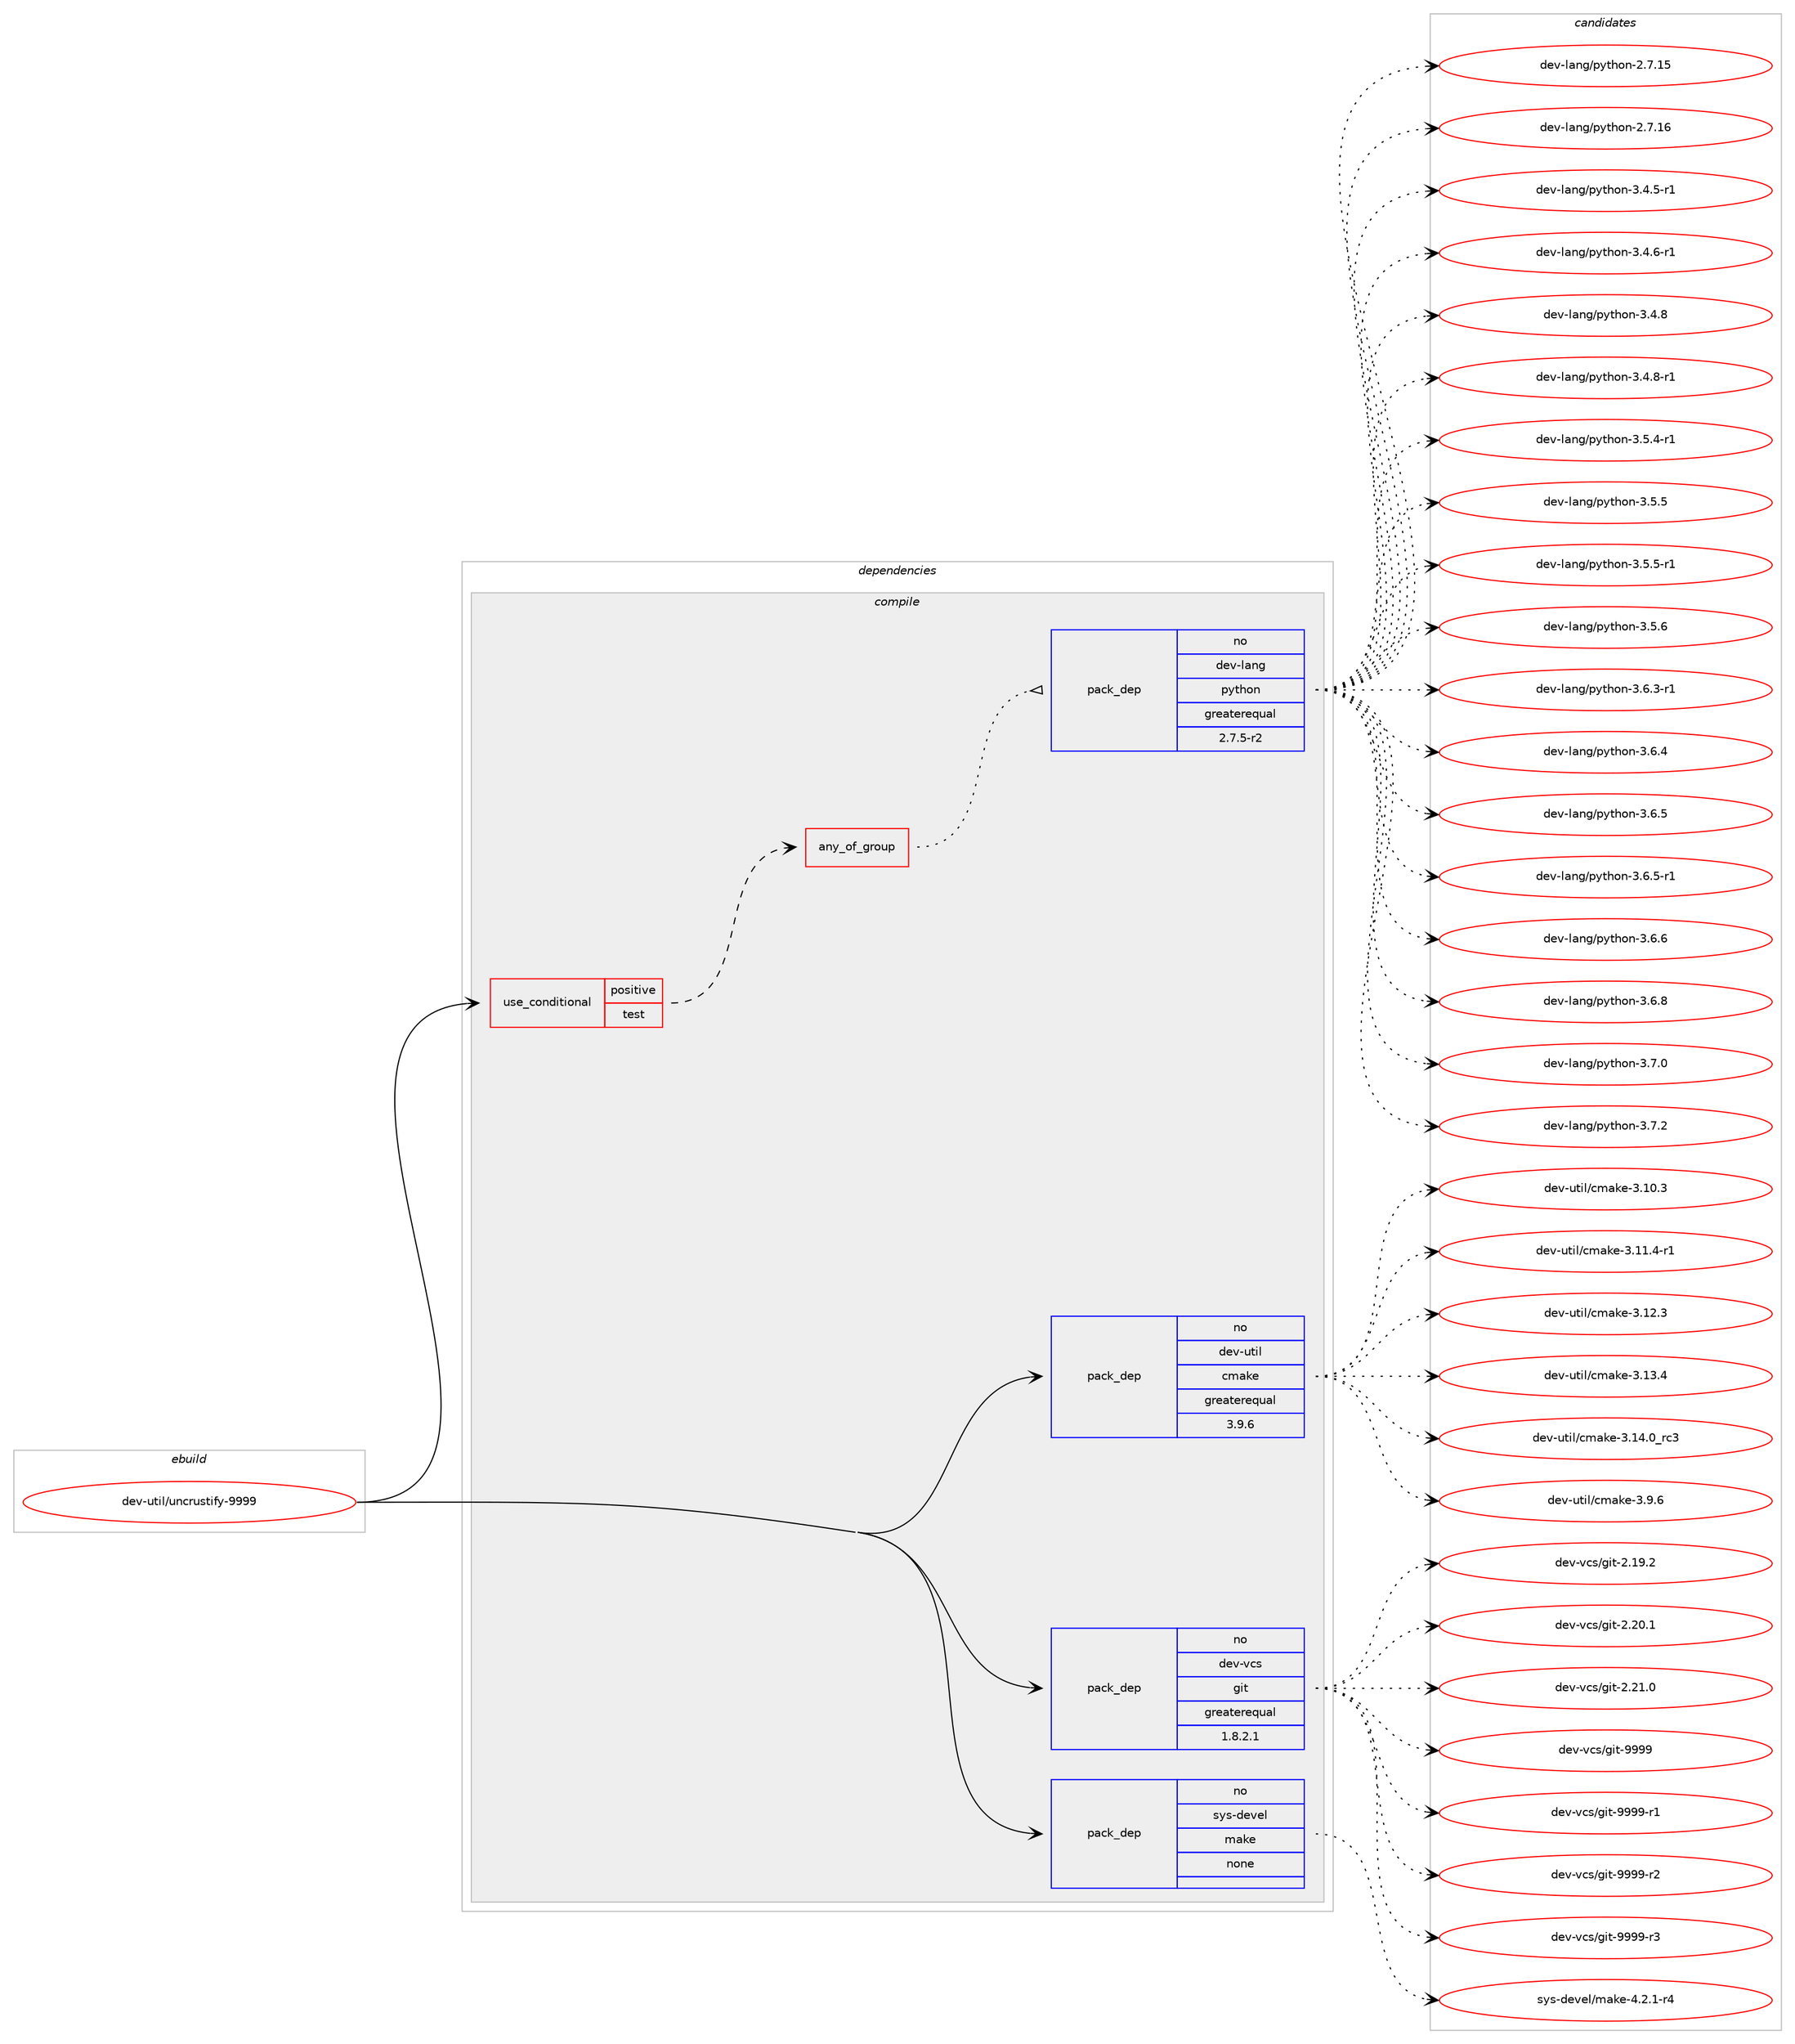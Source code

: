 digraph prolog {

# *************
# Graph options
# *************

newrank=true;
concentrate=true;
compound=true;
graph [rankdir=LR,fontname=Helvetica,fontsize=10,ranksep=1.5];#, ranksep=2.5, nodesep=0.2];
edge  [arrowhead=vee];
node  [fontname=Helvetica,fontsize=10];

# **********
# The ebuild
# **********

subgraph cluster_leftcol {
color=gray;
rank=same;
label=<<i>ebuild</i>>;
id [label="dev-util/uncrustify-9999", color=red, width=4, href="../dev-util/uncrustify-9999.svg"];
}

# ****************
# The dependencies
# ****************

subgraph cluster_midcol {
color=gray;
label=<<i>dependencies</i>>;
subgraph cluster_compile {
fillcolor="#eeeeee";
style=filled;
label=<<i>compile</i>>;
subgraph cond425204 {
dependency1549720 [label=<<TABLE BORDER="0" CELLBORDER="1" CELLSPACING="0" CELLPADDING="4"><TR><TD ROWSPAN="3" CELLPADDING="10">use_conditional</TD></TR><TR><TD>positive</TD></TR><TR><TD>test</TD></TR></TABLE>>, shape=none, color=red];
subgraph any23133 {
dependency1549721 [label=<<TABLE BORDER="0" CELLBORDER="1" CELLSPACING="0" CELLPADDING="4"><TR><TD CELLPADDING="10">any_of_group</TD></TR></TABLE>>, shape=none, color=red];subgraph pack1100790 {
dependency1549722 [label=<<TABLE BORDER="0" CELLBORDER="1" CELLSPACING="0" CELLPADDING="4" WIDTH="220"><TR><TD ROWSPAN="6" CELLPADDING="30">pack_dep</TD></TR><TR><TD WIDTH="110">no</TD></TR><TR><TD>dev-lang</TD></TR><TR><TD>python</TD></TR><TR><TD>greaterequal</TD></TR><TR><TD>2.7.5-r2</TD></TR></TABLE>>, shape=none, color=blue];
}
dependency1549721:e -> dependency1549722:w [weight=20,style="dotted",arrowhead="oinv"];
}
dependency1549720:e -> dependency1549721:w [weight=20,style="dashed",arrowhead="vee"];
}
id:e -> dependency1549720:w [weight=20,style="solid",arrowhead="vee"];
subgraph pack1100791 {
dependency1549723 [label=<<TABLE BORDER="0" CELLBORDER="1" CELLSPACING="0" CELLPADDING="4" WIDTH="220"><TR><TD ROWSPAN="6" CELLPADDING="30">pack_dep</TD></TR><TR><TD WIDTH="110">no</TD></TR><TR><TD>dev-util</TD></TR><TR><TD>cmake</TD></TR><TR><TD>greaterequal</TD></TR><TR><TD>3.9.6</TD></TR></TABLE>>, shape=none, color=blue];
}
id:e -> dependency1549723:w [weight=20,style="solid",arrowhead="vee"];
subgraph pack1100792 {
dependency1549724 [label=<<TABLE BORDER="0" CELLBORDER="1" CELLSPACING="0" CELLPADDING="4" WIDTH="220"><TR><TD ROWSPAN="6" CELLPADDING="30">pack_dep</TD></TR><TR><TD WIDTH="110">no</TD></TR><TR><TD>dev-vcs</TD></TR><TR><TD>git</TD></TR><TR><TD>greaterequal</TD></TR><TR><TD>1.8.2.1</TD></TR></TABLE>>, shape=none, color=blue];
}
id:e -> dependency1549724:w [weight=20,style="solid",arrowhead="vee"];
subgraph pack1100793 {
dependency1549725 [label=<<TABLE BORDER="0" CELLBORDER="1" CELLSPACING="0" CELLPADDING="4" WIDTH="220"><TR><TD ROWSPAN="6" CELLPADDING="30">pack_dep</TD></TR><TR><TD WIDTH="110">no</TD></TR><TR><TD>sys-devel</TD></TR><TR><TD>make</TD></TR><TR><TD>none</TD></TR><TR><TD></TD></TR></TABLE>>, shape=none, color=blue];
}
id:e -> dependency1549725:w [weight=20,style="solid",arrowhead="vee"];
}
subgraph cluster_compileandrun {
fillcolor="#eeeeee";
style=filled;
label=<<i>compile and run</i>>;
}
subgraph cluster_run {
fillcolor="#eeeeee";
style=filled;
label=<<i>run</i>>;
}
}

# **************
# The candidates
# **************

subgraph cluster_choices {
rank=same;
color=gray;
label=<<i>candidates</i>>;

subgraph choice1100790 {
color=black;
nodesep=1;
choice10010111845108971101034711212111610411111045504655464953 [label="dev-lang/python-2.7.15", color=red, width=4,href="../dev-lang/python-2.7.15.svg"];
choice10010111845108971101034711212111610411111045504655464954 [label="dev-lang/python-2.7.16", color=red, width=4,href="../dev-lang/python-2.7.16.svg"];
choice1001011184510897110103471121211161041111104551465246534511449 [label="dev-lang/python-3.4.5-r1", color=red, width=4,href="../dev-lang/python-3.4.5-r1.svg"];
choice1001011184510897110103471121211161041111104551465246544511449 [label="dev-lang/python-3.4.6-r1", color=red, width=4,href="../dev-lang/python-3.4.6-r1.svg"];
choice100101118451089711010347112121116104111110455146524656 [label="dev-lang/python-3.4.8", color=red, width=4,href="../dev-lang/python-3.4.8.svg"];
choice1001011184510897110103471121211161041111104551465246564511449 [label="dev-lang/python-3.4.8-r1", color=red, width=4,href="../dev-lang/python-3.4.8-r1.svg"];
choice1001011184510897110103471121211161041111104551465346524511449 [label="dev-lang/python-3.5.4-r1", color=red, width=4,href="../dev-lang/python-3.5.4-r1.svg"];
choice100101118451089711010347112121116104111110455146534653 [label="dev-lang/python-3.5.5", color=red, width=4,href="../dev-lang/python-3.5.5.svg"];
choice1001011184510897110103471121211161041111104551465346534511449 [label="dev-lang/python-3.5.5-r1", color=red, width=4,href="../dev-lang/python-3.5.5-r1.svg"];
choice100101118451089711010347112121116104111110455146534654 [label="dev-lang/python-3.5.6", color=red, width=4,href="../dev-lang/python-3.5.6.svg"];
choice1001011184510897110103471121211161041111104551465446514511449 [label="dev-lang/python-3.6.3-r1", color=red, width=4,href="../dev-lang/python-3.6.3-r1.svg"];
choice100101118451089711010347112121116104111110455146544652 [label="dev-lang/python-3.6.4", color=red, width=4,href="../dev-lang/python-3.6.4.svg"];
choice100101118451089711010347112121116104111110455146544653 [label="dev-lang/python-3.6.5", color=red, width=4,href="../dev-lang/python-3.6.5.svg"];
choice1001011184510897110103471121211161041111104551465446534511449 [label="dev-lang/python-3.6.5-r1", color=red, width=4,href="../dev-lang/python-3.6.5-r1.svg"];
choice100101118451089711010347112121116104111110455146544654 [label="dev-lang/python-3.6.6", color=red, width=4,href="../dev-lang/python-3.6.6.svg"];
choice100101118451089711010347112121116104111110455146544656 [label="dev-lang/python-3.6.8", color=red, width=4,href="../dev-lang/python-3.6.8.svg"];
choice100101118451089711010347112121116104111110455146554648 [label="dev-lang/python-3.7.0", color=red, width=4,href="../dev-lang/python-3.7.0.svg"];
choice100101118451089711010347112121116104111110455146554650 [label="dev-lang/python-3.7.2", color=red, width=4,href="../dev-lang/python-3.7.2.svg"];
dependency1549722:e -> choice10010111845108971101034711212111610411111045504655464953:w [style=dotted,weight="100"];
dependency1549722:e -> choice10010111845108971101034711212111610411111045504655464954:w [style=dotted,weight="100"];
dependency1549722:e -> choice1001011184510897110103471121211161041111104551465246534511449:w [style=dotted,weight="100"];
dependency1549722:e -> choice1001011184510897110103471121211161041111104551465246544511449:w [style=dotted,weight="100"];
dependency1549722:e -> choice100101118451089711010347112121116104111110455146524656:w [style=dotted,weight="100"];
dependency1549722:e -> choice1001011184510897110103471121211161041111104551465246564511449:w [style=dotted,weight="100"];
dependency1549722:e -> choice1001011184510897110103471121211161041111104551465346524511449:w [style=dotted,weight="100"];
dependency1549722:e -> choice100101118451089711010347112121116104111110455146534653:w [style=dotted,weight="100"];
dependency1549722:e -> choice1001011184510897110103471121211161041111104551465346534511449:w [style=dotted,weight="100"];
dependency1549722:e -> choice100101118451089711010347112121116104111110455146534654:w [style=dotted,weight="100"];
dependency1549722:e -> choice1001011184510897110103471121211161041111104551465446514511449:w [style=dotted,weight="100"];
dependency1549722:e -> choice100101118451089711010347112121116104111110455146544652:w [style=dotted,weight="100"];
dependency1549722:e -> choice100101118451089711010347112121116104111110455146544653:w [style=dotted,weight="100"];
dependency1549722:e -> choice1001011184510897110103471121211161041111104551465446534511449:w [style=dotted,weight="100"];
dependency1549722:e -> choice100101118451089711010347112121116104111110455146544654:w [style=dotted,weight="100"];
dependency1549722:e -> choice100101118451089711010347112121116104111110455146544656:w [style=dotted,weight="100"];
dependency1549722:e -> choice100101118451089711010347112121116104111110455146554648:w [style=dotted,weight="100"];
dependency1549722:e -> choice100101118451089711010347112121116104111110455146554650:w [style=dotted,weight="100"];
}
subgraph choice1100791 {
color=black;
nodesep=1;
choice1001011184511711610510847991099710710145514649484651 [label="dev-util/cmake-3.10.3", color=red, width=4,href="../dev-util/cmake-3.10.3.svg"];
choice10010111845117116105108479910997107101455146494946524511449 [label="dev-util/cmake-3.11.4-r1", color=red, width=4,href="../dev-util/cmake-3.11.4-r1.svg"];
choice1001011184511711610510847991099710710145514649504651 [label="dev-util/cmake-3.12.3", color=red, width=4,href="../dev-util/cmake-3.12.3.svg"];
choice1001011184511711610510847991099710710145514649514652 [label="dev-util/cmake-3.13.4", color=red, width=4,href="../dev-util/cmake-3.13.4.svg"];
choice1001011184511711610510847991099710710145514649524648951149951 [label="dev-util/cmake-3.14.0_rc3", color=red, width=4,href="../dev-util/cmake-3.14.0_rc3.svg"];
choice10010111845117116105108479910997107101455146574654 [label="dev-util/cmake-3.9.6", color=red, width=4,href="../dev-util/cmake-3.9.6.svg"];
dependency1549723:e -> choice1001011184511711610510847991099710710145514649484651:w [style=dotted,weight="100"];
dependency1549723:e -> choice10010111845117116105108479910997107101455146494946524511449:w [style=dotted,weight="100"];
dependency1549723:e -> choice1001011184511711610510847991099710710145514649504651:w [style=dotted,weight="100"];
dependency1549723:e -> choice1001011184511711610510847991099710710145514649514652:w [style=dotted,weight="100"];
dependency1549723:e -> choice1001011184511711610510847991099710710145514649524648951149951:w [style=dotted,weight="100"];
dependency1549723:e -> choice10010111845117116105108479910997107101455146574654:w [style=dotted,weight="100"];
}
subgraph choice1100792 {
color=black;
nodesep=1;
choice10010111845118991154710310511645504649574650 [label="dev-vcs/git-2.19.2", color=red, width=4,href="../dev-vcs/git-2.19.2.svg"];
choice10010111845118991154710310511645504650484649 [label="dev-vcs/git-2.20.1", color=red, width=4,href="../dev-vcs/git-2.20.1.svg"];
choice10010111845118991154710310511645504650494648 [label="dev-vcs/git-2.21.0", color=red, width=4,href="../dev-vcs/git-2.21.0.svg"];
choice1001011184511899115471031051164557575757 [label="dev-vcs/git-9999", color=red, width=4,href="../dev-vcs/git-9999.svg"];
choice10010111845118991154710310511645575757574511449 [label="dev-vcs/git-9999-r1", color=red, width=4,href="../dev-vcs/git-9999-r1.svg"];
choice10010111845118991154710310511645575757574511450 [label="dev-vcs/git-9999-r2", color=red, width=4,href="../dev-vcs/git-9999-r2.svg"];
choice10010111845118991154710310511645575757574511451 [label="dev-vcs/git-9999-r3", color=red, width=4,href="../dev-vcs/git-9999-r3.svg"];
dependency1549724:e -> choice10010111845118991154710310511645504649574650:w [style=dotted,weight="100"];
dependency1549724:e -> choice10010111845118991154710310511645504650484649:w [style=dotted,weight="100"];
dependency1549724:e -> choice10010111845118991154710310511645504650494648:w [style=dotted,weight="100"];
dependency1549724:e -> choice1001011184511899115471031051164557575757:w [style=dotted,weight="100"];
dependency1549724:e -> choice10010111845118991154710310511645575757574511449:w [style=dotted,weight="100"];
dependency1549724:e -> choice10010111845118991154710310511645575757574511450:w [style=dotted,weight="100"];
dependency1549724:e -> choice10010111845118991154710310511645575757574511451:w [style=dotted,weight="100"];
}
subgraph choice1100793 {
color=black;
nodesep=1;
choice1151211154510010111810110847109971071014552465046494511452 [label="sys-devel/make-4.2.1-r4", color=red, width=4,href="../sys-devel/make-4.2.1-r4.svg"];
dependency1549725:e -> choice1151211154510010111810110847109971071014552465046494511452:w [style=dotted,weight="100"];
}
}

}

